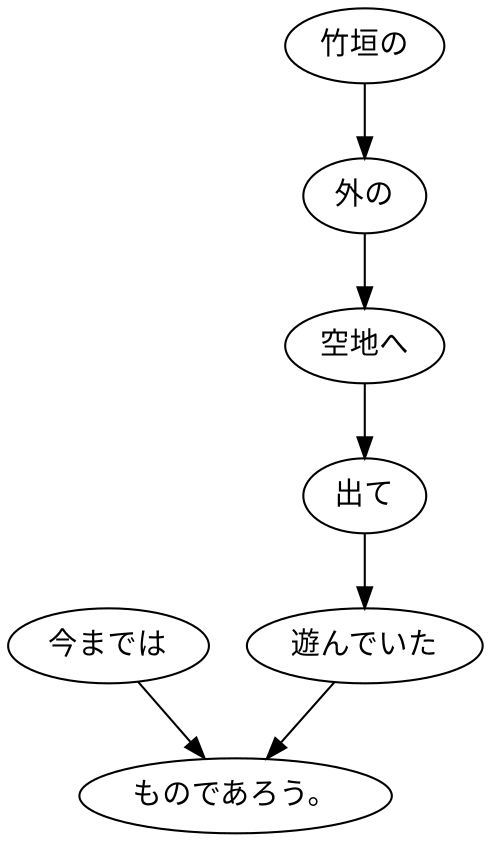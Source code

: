 digraph graph6799 {
	node0 [label="今までは"];
	node1 [label="竹垣の"];
	node2 [label="外の"];
	node3 [label="空地へ"];
	node4 [label="出て"];
	node5 [label="遊んでいた"];
	node6 [label="ものであろう。"];
	node0 -> node6;
	node1 -> node2;
	node2 -> node3;
	node3 -> node4;
	node4 -> node5;
	node5 -> node6;
}
